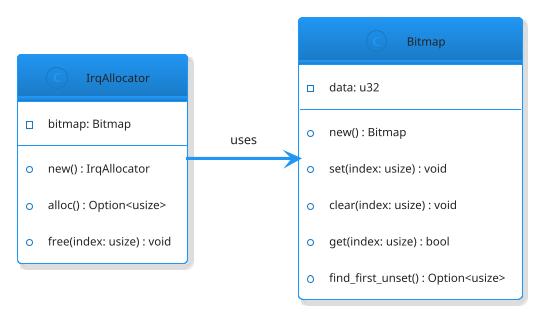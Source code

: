 
@startuml

!theme materia-outline

left to right direction

class Bitmap {
    - data: u32
    --
    + new() : Bitmap
    + set(index: usize) : void
    + clear(index: usize) : void
    + get(index: usize) : bool
    + find_first_unset() : Option<usize>
}

class IrqAllocator {
    - bitmap: Bitmap
    --
    + new() : IrqAllocator
    + alloc() : Option<usize>
    + free(index: usize) : void
}

IrqAllocator --> Bitmap : uses

@enduml
